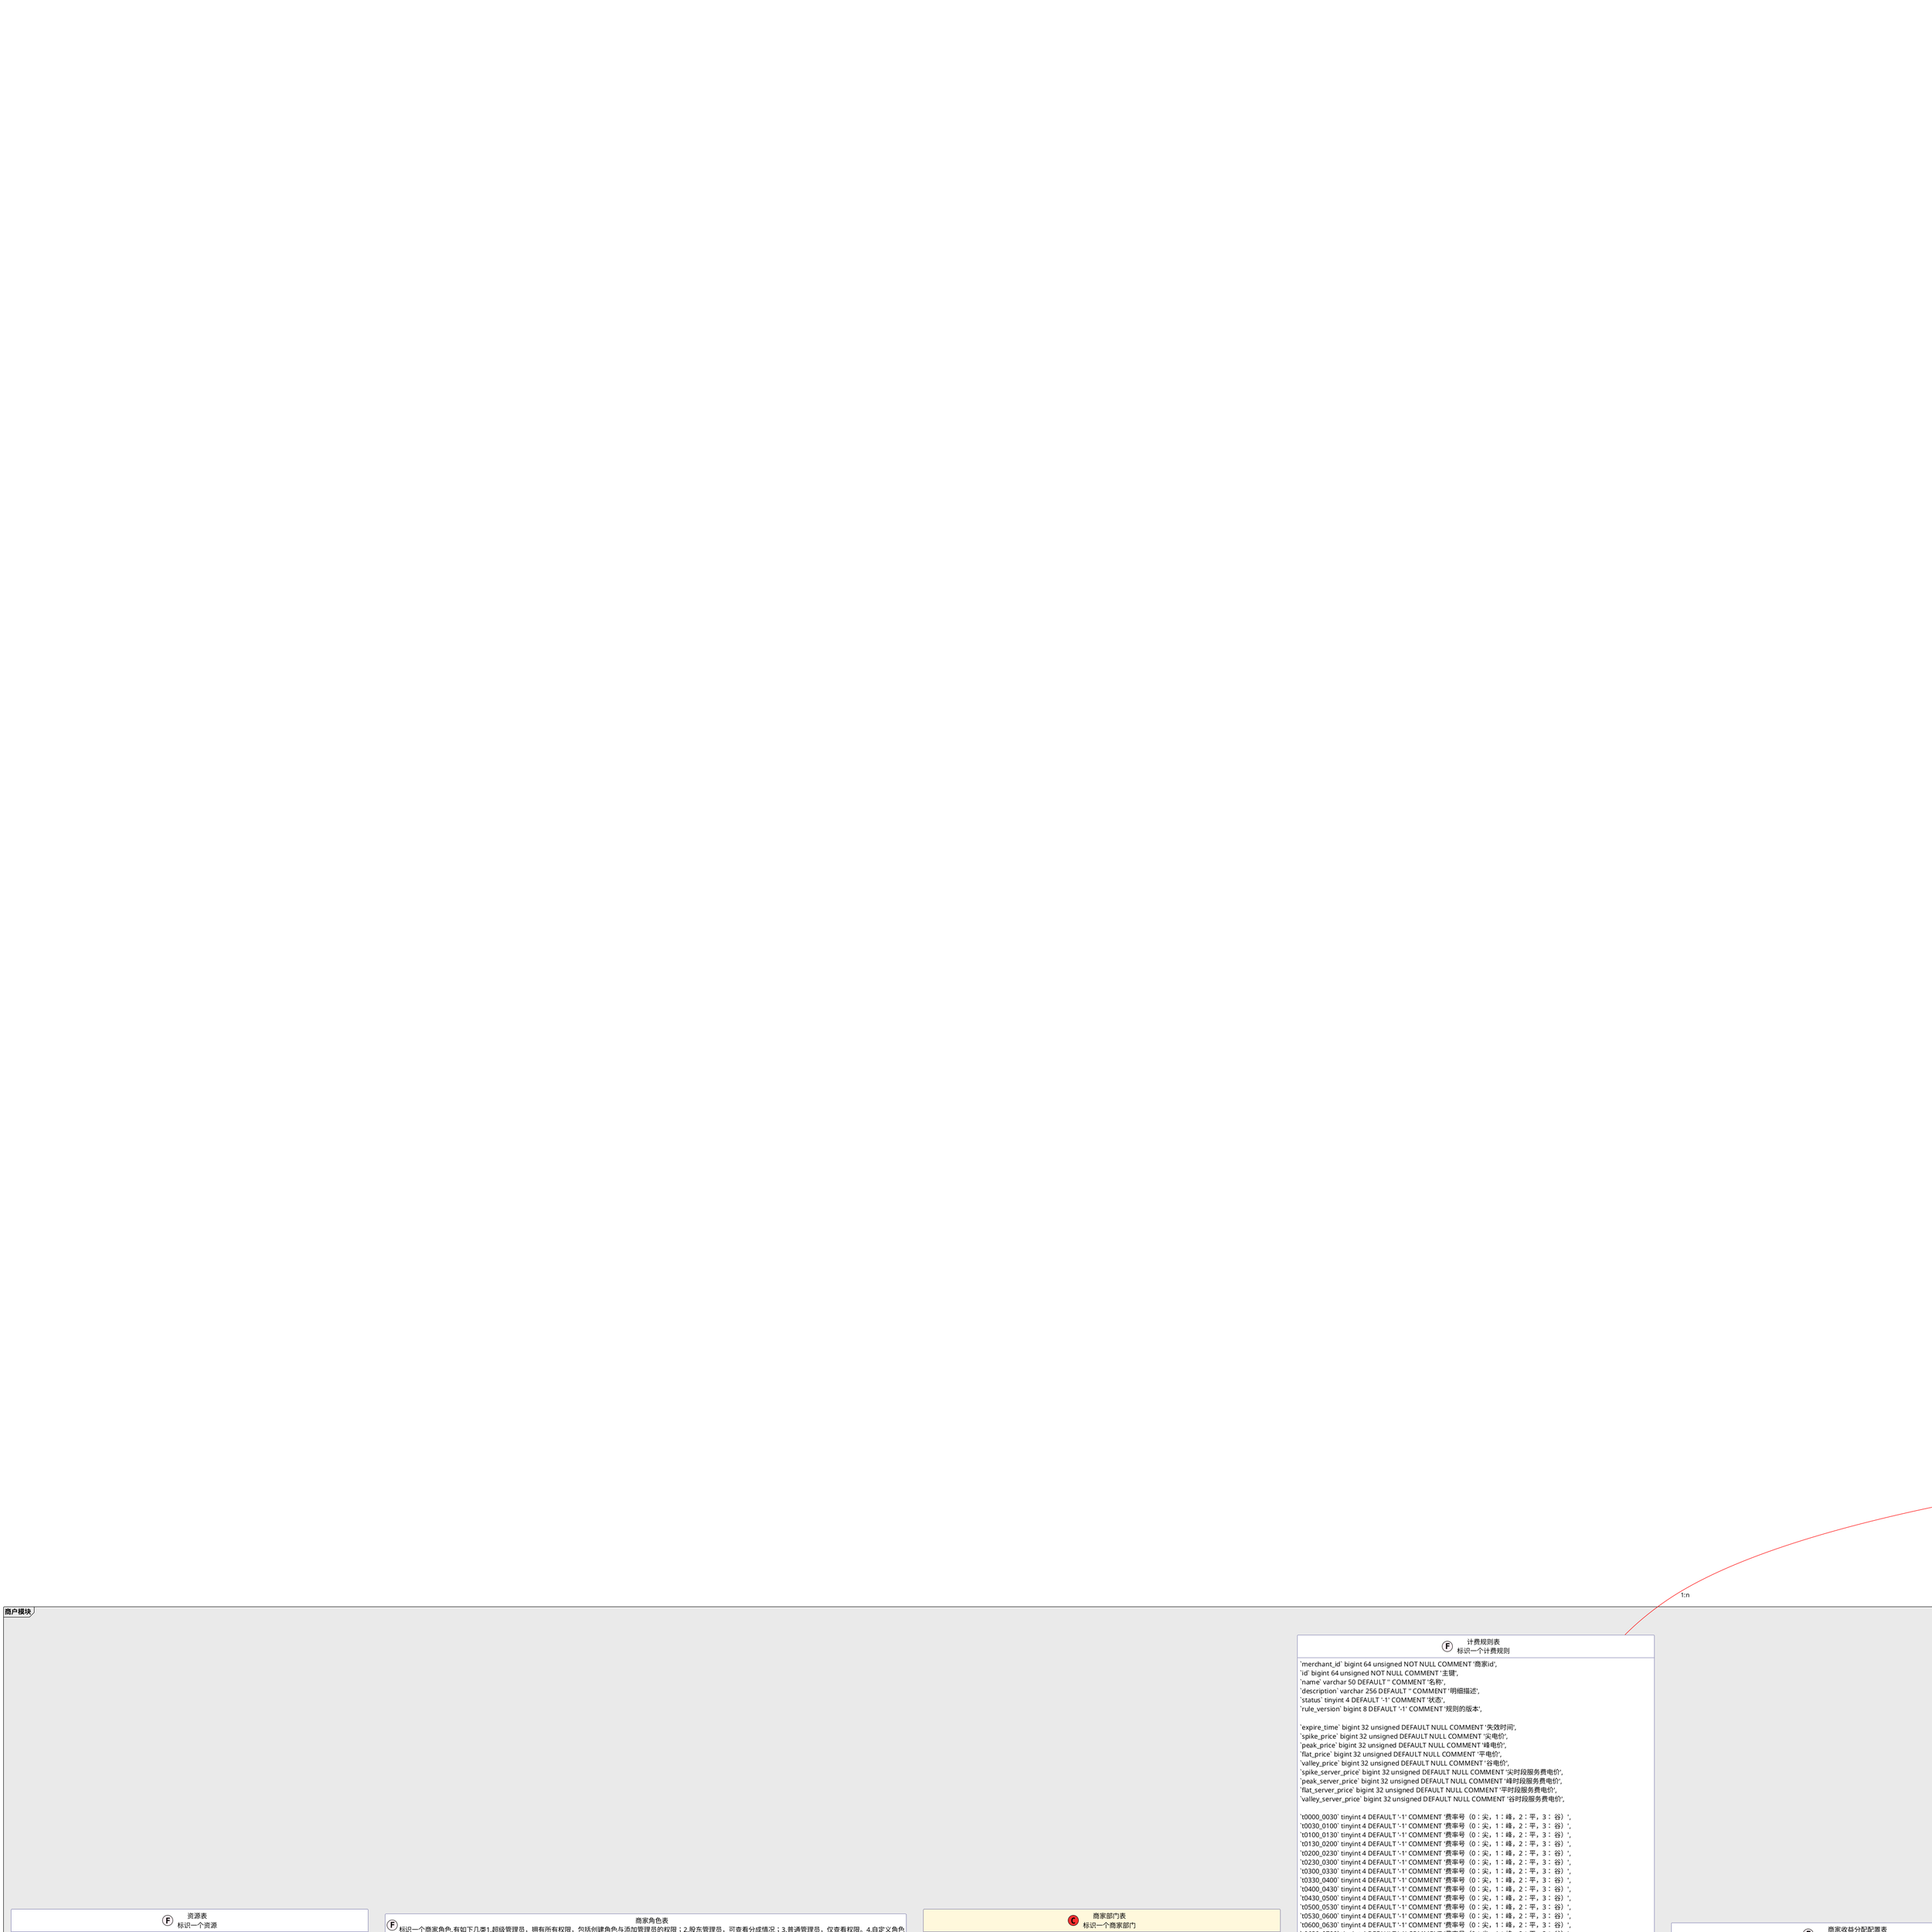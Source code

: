 @startuml

/'中心表'/
!define CenterTable(name,desc) class name as "desc" << (C,#FF3030) >>  #CORNSILK
/'子集表'/
!define SubsetTable(name,desc) class name as "desc" << (S,#FFDEAD) >>
/'子集-中心表'/
!define SubsetCenterTable(name,desc) class name as "desc" << (S,#FF3030) >>  #CORNSILK
/'功能表'/
!define FunctionTable(name,desc) class name as "desc" << (F,#FFF0F5) >>
/'关系表'/
!define RelationTable(name,desc) class name as "desc" << (R,#D9F4EF) >>  #D9F4EF

/'业务流程-中心表'/
!define BusinessCenterTable(name,desc) class name as "desc" << (B,#FF3030) >> #CORNSILK
/'业务流程表'/
!define BusinessTable(name,desc) class name as "desc" << (B,#AB82FF) >>
/'行为表'/
!define BehaviourRecordTable(name,desc) class name as "desc" << (H,#8DB6CD) >>
/'验证表'/
!define VerificationTable(name,desc) class name as "desc" << (V,#B5B5B5) >>



!define varchar(x) varchar x
!define tinyint(x) tinyint x
!define smallint(x) smallint x
!define mediumint(x) mediumint x
!define int(x) bigint x
!define bigint(x) bigint x
!define decimal(x,y) decimal x,y

hide methods
hide stereotypes

skinparam class {
    BackgroundColor white
    ArrowColor red
    BorderColor MidnightBlue
}



package 充电桩模块 <<Frame>> #EAEAEA{

    CenterTable(charge_station, "充电站表\n标识一个充电站"){
        `id` bigint(64) unsigned NOT NULL COMMENT '主键',
        `merchant_id` bigint(64) unsigned DEFAULT NULL COMMENT '商家id',
        `name` varchar(50) DEFAULT '' COMMENT '名称',
        `address` varchar(256) DEFAULT '' COMMENT '地址',
        `latitude` decimal(10,7) DEFAULT NULL COMMENT '纬度',
        `longitude` decimal(10,7) DEFAULT NULL COMMENT '经度',
        `service_type` tinyint(4) DEFAULT NULL COMMENT '运营类型',
        `service_status` tinyint(4) DEFAULT NULL COMMENT '运营状态',
        `station_type` tinyint(4) DEFAULT NULL COMMENT '站点类型',
        `register_time` int(32) unsigned DEFAULT NULL COMMENT '投运时间',

        `version` int(8) DEFAULT '0' COMMENT '版本',
        `creator` bigint(64) unsigned DEFAULT NULL COMMENT '创建者',
        `updator` bigint(64) unsigned DEFAULT NULL COMMENT '更新者',
        `create_time` datetime DEFAULT CURRENT_TIMESTAMP COMMENT '创建时间',
        `update_time` datetime DEFAULT CURRENT_TIMESTAMP ON UPDATE CURRENT_TIMESTAMP COMMENT '更新时间',
        PRIMARY KEY (`id`)
    }

    CenterTable(charge_pile, "充电桩表\n标识一个充电桩"){
        `id` bigint(64) unsigned NOT NULL COMMENT '主键',
        `cs_id` bigint(64) unsigned DEFAULT NULL COMMENT '充电站id',
        `merchant_id` bigint(64) unsigned DEFAULT NULL COMMENT '商家id，冗余字段',
        `fee_rule_id` bigint(64) unsigned DEFAULT NULL COMMENT '计费规则id',
        `fee_rule_sn` int(32) unsigned NOT NULL COMMENT '下发到充电桩的计费规则id，冗余字段',
        `cp_no` varchar(16) DEFAULT NULL COMMENT '充电桩编号',
        `cp_name` varchar(50) DEFAULT '' COMMENT '充电桩名称',
        `contract_no` varchar(50) DEFAULT NULL COMMENT '合同编号',
        `assets_no` varchar(50) DEFAULT NULL COMMENT '资产编号',
        `install_addr` varchar(256) DEFAULT NULL COMMENT '安装地址',
        `latitude` decimal(10,7) DEFAULT NULL COMMENT '纬度',
        `longitude` decimal(10,7) DEFAULT NULL COMMENT '经度',
        `gun_num` tinyint(4) DEFAULT NULL COMMENT '充电枪数量',
        `cp_inf` tinyint(4) DEFAULT NULL COMMENT '充电接口(1为国标，2为比亚迪，3为特斯拉，4为其它)',
        `spe_cp` tinyint(4) DEFAULT NULL COMMENT '快慢充（1为快充，2为慢充）',
        `cp_net` tinyint(4) DEFAULT NULL COMMENT '是否联网（0为建设中，1为未联网，2为联网）',
        `cp_status` tinyint(4) DEFAULT NULL COMMENT '充电桩状态（1为充电中，2为空闲，3为故障，4为预约，5为离线',
        `fau_sta` tinyint(4) DEFAULT NULL COMMENT '故障状态(0为无故障，1为机器故障，2为网络故障，3为系统故障)',
        `cp_ip` varchar(20) DEFAULT NULL COMMENT '充电桩的IP',
        `cp_port` varchar(8) DEFAULT NULL COMMENT '充电桩的IP',
        `cp_sort` tinyint(4) DEFAULT NULL COMMENT '排序号',
        `pur_ele_sch_id` bigint(64) DEFAULT NULL COMMENT '购电方案ID',
        `service_status` tinyint(4) DEFAULT NULL COMMENT '运营状态（0为非运营，1为运营）',
        `product_time` datetime DEFAULT NULL COMMENT '出厂日期',
        `register_time` datetime DEFAULT NULL COMMENT '投运日期',
        `per_res` tinyint(4) DEFAULT NULL COMMENT '允许预约（0为不允许，1为允许）',
        `v_hw` varchar(20) DEFAULT NULL COMMENT '硬件版本号',
        `v_sw` varchar(20) DEFAULT NULL COMMENT '软件版本号',
        `v_prot` varchar(20) DEFAULT NULL COMMENT '协议版本号',
        `remark` varchar(512) DEFAULT NULL COMMENT '备注',
        `version` int(8) DEFAULT '0' COMMENT '版本',
        `creator` bigint(64) unsigned DEFAULT NULL COMMENT '创建者',
        `updator` bigint(64) unsigned DEFAULT NULL COMMENT '更新者',
        `create_time` datetime DEFAULT CURRENT_TIMESTAMP COMMENT '创建时间',
        `update_time` datetime DEFAULT CURRENT_TIMESTAMP ON UPDATE CURRENT_TIMESTAMP COMMENT '更新时间',
        PRIMARY KEY (`id`)
    }

    BehaviourRecordTable(biz_cp_no, "充电桩设备id表\n标识充电桩设备id"){
        `cp_no` varchar(16) NOT NULL COMMENT '充电桩编号',
        `merchant_id` bigint(64) unsigned DEFAULT NULL COMMENT '商家id',
        `status` tinyint(4) DEFAULT NULL COMMENT '1已用；0 未使用',

        `version` int(8) DEFAULT '0' COMMENT '版本',
        `creator` bigint(64) unsigned DEFAULT NULL COMMENT '创建者',
        `updator` bigint(64) unsigned DEFAULT NULL COMMENT '更新者',
        `create_time` datetime DEFAULT CURRENT_TIMESTAMP COMMENT '创建时间',
        `update_time` datetime DEFAULT CURRENT_TIMESTAMP ON UPDATE CURRENT_TIMESTAMP COMMENT '更新时间',
        PRIMARY KEY (`cp_no`)
    }

    BehaviourRecordTable(cp_register_record, "充电桩注册记录表\n标识一次充电桩上报注册签到信息事件"){
        `id` bigint(64) unsigned NOT NULL COMMENT '主键',
        `cp_id` bigint(128) unsigned DEFAULT NULL COMMENT '充电桩id，等同设备编码',
        `software_version` varchar(15) DEFAULT '' COMMENT '软件版本',
        `protocol_version` varchar(15) DEFAULT '' COMMENT '通信协议版本',
        `status` tinyint(4) DEFAULT NULL COMMENT '1表示在线允许充电；0 离线禁止充电',
        `cp_time` int(32) unsigned DEFAULT NULL COMMENT '充电桩当前时间',
        `id_number` varchar(32) DEFAULT '' COMMENT '营业执照',
        `imei` varchar(32) DEFAULT '' COMMENT 'imei或mac',


        `version` int(8) DEFAULT '0' COMMENT '版本',
        `creator` bigint(64) unsigned DEFAULT NULL COMMENT '创建者',
        `updator` bigint(64) unsigned DEFAULT NULL COMMENT '更新者',
        `create_time` datetime DEFAULT CURRENT_TIMESTAMP COMMENT '创建时间',
        `update_time` datetime DEFAULT CURRENT_TIMESTAMP ON UPDATE CURRENT_TIMESTAMP COMMENT '更新时间',
        PRIMARY KEY (`id`)
    }

    CenterTable(charge_gun, "充电枪表\n标识一个充电枪"){
        `id` bigint(64) unsigned NOT NULL COMMENT '主键',
        `cp_id` bigint(128) unsigned DEFAULT NULL COMMENT '充电桩id',
        `sn` tinyint(4) unsigned DEFAULT NULL COMMENT '枪口编号 1-255',

        `version` int(8) DEFAULT '0' COMMENT '版本',
        `creator` bigint(64) unsigned DEFAULT NULL COMMENT '创建者',
        `updator` bigint(64) unsigned DEFAULT NULL COMMENT '更新者',
        `create_time` datetime DEFAULT CURRENT_TIMESTAMP COMMENT '创建时间',
        `update_time` datetime DEFAULT CURRENT_TIMESTAMP ON UPDATE CURRENT_TIMESTAMP COMMENT '更新时间',
        PRIMARY KEY (`id`)
    }

    BehaviourRecordTable(cg_quantity_record, "电表，充电桩发送表底检测数据记录表\n标识一次数据检测事件"){
        `id` bigint(64) unsigned NOT NULL COMMENT '主键',
        `cg_id` bigint(64) unsigned DEFAULT NULL COMMENT '充电枪id',
        `cp_id` bigint(128) unsigned DEFAULT NULL COMMENT '充电桩id，冗余字段',
        `sn` tinyint(4) unsigned DEFAULT NULL COMMENT '枪口编号 1-255',
        `quantity` smallint(6) unsigned DEFAULT NULL COMMENT '电表底值/电量-总，比例 0.01',

        `version` int(8) DEFAULT '0' COMMENT '版本',
        `creator` bigint(64) unsigned DEFAULT NULL COMMENT '创建者',
        `updator` bigint(64) unsigned DEFAULT NULL COMMENT '更新者',
        `create_time` datetime DEFAULT CURRENT_TIMESTAMP COMMENT '创建时间',
        `update_time` datetime DEFAULT CURRENT_TIMESTAMP ON UPDATE CURRENT_TIMESTAMP COMMENT '更新时间',
        PRIMARY KEY (`id`)
    }

    BehaviourRecordTable(cg_event_record, "充电桩事件发送记录表\n标识一次事件"){
        `id` bigint(64) unsigned NOT NULL COMMENT '主键',
        `cg_id` bigint(64) unsigned DEFAULT NULL COMMENT '充电枪id',
        `cp_id` bigint(128) unsigned DEFAULT NULL COMMENT '充电桩id，冗余字段',
        `event_type` tinyint(4) DEFAULT '-1' COMMENT '事件类型',
        `event_id` bigint(64) unsigned DEFAULT NULL COMMENT '事件序列id',

        `version` int(8) DEFAULT '0' COMMENT '版本',
        `creator` bigint(64) unsigned DEFAULT NULL COMMENT '创建者',
        `updator` bigint(64) unsigned DEFAULT NULL COMMENT '更新者',
        `create_time` datetime DEFAULT CURRENT_TIMESTAMP COMMENT '创建时间',
        `update_time` datetime DEFAULT CURRENT_TIMESTAMP ON UPDATE CURRENT_TIMESTAMP COMMENT '更新时间',
        PRIMARY KEY (`id`)
    }

    BehaviourRecordTable(cg_server_event_record, "平台回复事件记录表\n标识一次平台指令事件"){
        `id` bigint(64) unsigned NOT NULL COMMENT '主键',
        `cg_id` bigint(64) unsigned DEFAULT NULL COMMENT '充电枪id',
        `cp_id` bigint(128) unsigned DEFAULT NULL COMMENT '充电桩id，冗余字段',
        `event_type` tinyint(4) DEFAULT '-1' COMMENT '事件类型',
        `event_id` bigint(64) unsigned DEFAULT NULL COMMENT '事件序列id',

        `version` int(8) DEFAULT '0' COMMENT '版本',
        `creator` bigint(64) unsigned DEFAULT NULL COMMENT '创建者',
        `updator` bigint(64) unsigned DEFAULT NULL COMMENT '更新者',
        `create_time` datetime DEFAULT CURRENT_TIMESTAMP COMMENT '创建时间',
        `update_time` datetime DEFAULT CURRENT_TIMESTAMP ON UPDATE CURRENT_TIMESTAMP COMMENT '更新时间',
        PRIMARY KEY (`id`)
    }

    BehaviourRecordTable(cg_status, "充电枪状态记录表\n标识一次充电枪状态上报行为"){
        `id` bigint(64) unsigned NOT NULL COMMENT '主键',
        `cg_id` bigint(64) unsigned DEFAULT NULL COMMENT '充电枪id',
        `cp_id` bigint(128) unsigned DEFAULT NULL COMMENT '充电桩id，冗余字段',
        `sn` bigint(32) unsigned DEFAULT NULL COMMENT '订单编号',
        `work_status` tinyint(4) DEFAULT NULL COMMENT '工作状态',
        `connect_status` tinyint(4) DEFAULT NULL COMMENT '连接状态',
        `output_contactor_status` tinyint(4) DEFAULT NULL COMMENT '输出接触器状态',
        `electronic_lock_status` tinyint(4) DEFAULT NULL COMMENT '电子锁状态',
        `fault_number` tinyint(4) DEFAULT NULL COMMENT '故障码',
        `voltage` smallint(6) unsigned DEFAULT NULL COMMENT '充电电压',
        `current` smallint(6) unsigned DEFAULT NULL COMMENT '充电电流',
        `bms_voltage` smallint(6) unsigned DEFAULT NULL COMMENT 'bms需求电压',
        `bms_current` smallint(6) unsigned DEFAULT NULL COMMENT 'bms需求电流',
        `bms_model` tinyint(4) DEFAULT NULL COMMENT 'bms充电模式',
        `input_quantity` smallint(6) unsigned DEFAULT NULL COMMENT '已充电量',
        `power` smallint(6) unsigned DEFAULT NULL COMMENT '充电功率',
        `a_voltage` smallint(6) unsigned DEFAULT NULL COMMENT '交流输出A相电压',
        `a_current` smallint(6) unsigned DEFAULT NULL COMMENT '交流输出A相电流',
        `b_voltage` smallint(6) unsigned DEFAULT NULL COMMENT '交流输出B相电压',
        `b_current` smallint(6) unsigned DEFAULT NULL COMMENT '交流输出B相电流',
        `c_voltage` smallint(6) unsigned DEFAULT NULL COMMENT '交流输出C相电压',
        `c_current` smallint(6) unsigned DEFAULT NULL COMMENT '交流输出C相电流',
        `input_duration` int(8) DEFAULT NULL COMMENT '已充时长，分钟',
        `left_duration` int(8) DEFAULT NULL COMMENT '剩余充电时间预估，分钟',
        `cp_temperature` tinyint(4) DEFAULT NULL COMMENT '充电桩内部温度',
        `cg_temperature` tinyint(4) DEFAULT NULL COMMENT '枪头温度',
        `input_start_quantity` smallint(6) unsigned DEFAULT NULL COMMENT '充电开始时电表读数',
        `input_now_quantity` smallint(6) unsigned DEFAULT NULL COMMENT '当前电表读数',
        `now_soc` tinyint(4) DEFAULT NULL COMMENT '当前 SOC',
        `cell_highest_temperature` tinyint(4) DEFAULT NULL COMMENT '单体电池最高温度',
        `cell_highest_voltage` smallint(6) unsigned DEFAULT NULL COMMENT '单体电池最高电压',
        `fee_id` bigint(64) unsigned DEFAULT NULL COMMENT '计费模型 id',
        `spike_quantity` smallint(6) unsigned DEFAULT NULL COMMENT '尖电量',
        `spike_quantity_fee` smallint(6) unsigned DEFAULT NULL COMMENT '尖电费',
        `spike_server_fee` smallint(6) unsigned DEFAULT NULL COMMENT '尖服务费',
        `peak_quantity` smallint(6) unsigned DEFAULT NULL COMMENT '峰电量',
        `peak_quantity_fee` smallint(6) unsigned DEFAULT NULL COMMENT '峰电费',
        `peak_server_fee` smallint(6) unsigned DEFAULT NULL COMMENT '峰服务费',
        `flat_quantity` smallint(6) unsigned DEFAULT NULL COMMENT '平电量',
        `flat_quantity_fee` smallint(6) unsigned DEFAULT NULL COMMENT '平电费',
        `flat_server_fee` smallint(6) unsigned DEFAULT NULL COMMENT '平服务费',
        `valley_quantity` smallint(6) unsigned DEFAULT NULL COMMENT '谷电量',
        `valley_quantity_fee` smallint(6) unsigned DEFAULT NULL COMMENT '谷电费',
        `valley_server_fee` smallint(6) unsigned DEFAULT NULL COMMENT '谷服务费',
        `now_quantity_fee` smallint(6) unsigned DEFAULT NULL COMMENT '当前充电电费',
        `now_total_fee` smallint(6) unsigned DEFAULT NULL COMMENT '当前充电总费用',

        `version` int(8) DEFAULT '0' COMMENT '版本',
        `creator` bigint(64) unsigned DEFAULT NULL COMMENT '创建者',
        `updator` bigint(64) unsigned DEFAULT NULL COMMENT '更新者',
        `create_time` datetime DEFAULT CURRENT_TIMESTAMP COMMENT '创建时间',
        `update_time` datetime DEFAULT CURRENT_TIMESTAMP ON UPDATE CURRENT_TIMESTAMP COMMENT '更新时间',
        PRIMARY KEY (`id`)
    }


    BehaviourRecordTable(biz_cg_order_record, "充电桩发送账单信息表\n标识一次充电桩发送账单信息上报行为"){
        `id` bigint(20) unsigned NOT NULL COMMENT '主键',
        `merchant_id` bigint(64) unsigned DEFAULT '0' COMMENT '商家id，哪个商家创建的；默认为0，即系统创建',

        `cgNo` varchar(20) NOT NULL COMMENT '枪口编号',
        `orderNo` varchar(32) DEFAULT NULL COMMENT '订单号',
        `start_soc` tinyint(4) DEFAULT '0' COMMENT '启动时SOC',
        `end_soc` tinyint(4) DEFAULT NULL COMMENT '结束时SOC',
        `start_time` int(11) unsigned DEFAULT NULL COMMENT '充电开始时间',
        `end_time` int(11) unsigned DEFAULT NULL COMMENT '充电结束时间',
        `start_quantity` int(11) unsigned DEFAULT NULL COMMENT '充电前电表读数',
        `end_quantity` int(11) unsigned DEFAULT NULL COMMENT '充电结束电表读数',
        `fee_rule` int(11) unsigned DEFAULT NULL COMMENT '计费模型 id',
        `spike_quantity` int(11) unsigned DEFAULT NULL COMMENT '尖电量',
        `spike_price` int(11) unsigned DEFAULT NULL COMMENT '尖单价',
        `spike_fee` int(11) unsigned DEFAULT NULL COMMENT '尖金额',
        `spike_server_price` int(11) unsigned DEFAULT NULL COMMENT '尖服务费单价',
        `spike_server_fee` int(11) unsigned DEFAULT NULL COMMENT '尖服务费',
        `peak_quantity` int(11) unsigned DEFAULT NULL COMMENT '峰电量',
        `peak_price` int(11) unsigned DEFAULT NULL COMMENT '峰单价',
        `peak_fee` int(11) unsigned DEFAULT NULL COMMENT '峰金额',
        `peak_server_price` int(11) unsigned DEFAULT NULL COMMENT '峰服务费单价',
        `peak_server_fee` int(11) unsigned DEFAULT NULL COMMENT '峰服务费',
        `flat_quantity` int(11) unsigned DEFAULT NULL COMMENT '平电量',
        `flat_price` int(11) unsigned DEFAULT NULL COMMENT '平单价',
        `flat_fee` int(11) unsigned DEFAULT NULL COMMENT '平金额',
        `flat_server_price` int(11) unsigned DEFAULT NULL COMMENT '平服务费单价',
        `flat_server_fee` int(11) unsigned DEFAULT NULL COMMENT '平服务费',
        `valley_quantity` int(11) DEFAULT NULL COMMENT '谷电量',
        `valley_price` int(11) DEFAULT NULL COMMENT '谷单价',
        `valley_fee` int(11) DEFAULT NULL COMMENT '谷金额',
        `valley_server_price` int(11) DEFAULT NULL COMMENT '谷服务费单价',
        `valley_server_fee` int(11) DEFAULT NULL COMMENT '谷服务费',
        `total_quantity` int(11) unsigned DEFAULT NULL COMMENT '本次充电总电量',
        `total_fee` int(11) unsigned DEFAULT NULL COMMENT '本次充电总电费',
        `total_server_fee` int(11) unsigned DEFAULT NULL COMMENT '本次充电总服务费',
        `total_amount` int(11) unsigned DEFAULT NULL COMMENT '充电总金额',
        `reason` int(11) DEFAULT NULL COMMENT '停止充电原因',
        `car_vin` varchar(17) DEFAULT NULL COMMENT '车辆VIN码',

        `version` int(11) DEFAULT '0' COMMENT '版本',
        `creator` bigint(64) unsigned DEFAULT NULL COMMENT '创建者',
        `updator` bigint(64) unsigned DEFAULT NULL COMMENT '更新者',
        `create_time` datetime DEFAULT CURRENT_TIMESTAMP COMMENT '创建时间',
        `update_time` datetime DEFAULT CURRENT_TIMESTAMP ON UPDATE CURRENT_TIMESTAMP COMMENT '更新时间',
        PRIMARY KEY (`id`)
    }
}



package 商户模块 <<Frame>> #EAEAEA{
    CenterTable(merchant, "商家表\n标识一个商家"){
        `id` bigint(64) unsigned NOT NULL COMMENT '主键',
        `id_number` varchar(32) DEFAULT '' COMMENT '营业执照',
        `name` varchar(50) DEFAULT '' COMMENT '名称',
        `address` varchar(256) DEFAULT '' COMMENT '地址',
        `status` tinyint(4) DEFAULT NULL COMMENT '状态',
        `phone` varchar(50) DEFAULT NULL,

        `version` int(8) DEFAULT '0' COMMENT '版本',
        `creator` bigint(64) unsigned DEFAULT NULL COMMENT '创建者',
        `updator` bigint(64) unsigned DEFAULT NULL COMMENT '更新者',
        `create_time` datetime DEFAULT CURRENT_TIMESTAMP COMMENT '创建时间',
        `update_time` datetime DEFAULT CURRENT_TIMESTAMP ON UPDATE CURRENT_TIMESTAMP COMMENT '更新时间',
        PRIMARY KEY (`id`)
    }

    FunctionTable(merchant_profit_shard, "商家收益分配配置表\n标识商家股东及其分成比例"){
        `merchant_id` bigint(64) unsigned DEFAULT '0' COMMENT '商家id，哪个商家创建的；默认为0，即系统创建',
        `user_id` bigint(64) unsigned NOT NULL COMMENT '管理员id,主键',
        `rate` decimal(10,2) DEFAULT NULL COMMENT '分成比例',

        `version` int(8) DEFAULT '0' COMMENT '版本',
        `creator` bigint(64) unsigned DEFAULT NULL COMMENT '创建者',
        `updator` bigint(64) unsigned DEFAULT NULL COMMENT '更新者',
        `create_time` datetime DEFAULT CURRENT_TIMESTAMP COMMENT '创建时间',
        `update_time` datetime DEFAULT CURRENT_TIMESTAMP ON UPDATE CURRENT_TIMESTAMP COMMENT '更新时间',
        PRIMARY KEY (`merchant_id`,`user_id`)
    }

    CenterTable(merchant_dept, "商家部门表\n标识一个商家部门"){
        `merchant_id` bigint(64) unsigned DEFAULT '0' COMMENT '商家id，哪个商家创建的；默认为0，即系统创建',
        `id` bigint(64) unsigned NOT NULL COMMENT '部门id，第二主键',
        `parent_id` int(11) DEFAULT NULL COMMENT '上级部门ID，一级部门为0。查询时需要加上商户id',
        `name` varchar(50) DEFAULT '' COMMENT '角色名称；',
        `description` varchar(256) DEFAULT '' COMMENT '描述',
        `order_num` int(11) DEFAULT NULL COMMENT '排序',

        `version` int(8) DEFAULT '0' COMMENT '版本',
        `creator` bigint(64) unsigned DEFAULT NULL COMMENT '创建者',
        `updator` bigint(64) unsigned DEFAULT NULL COMMENT '更新者',
        `create_time` datetime DEFAULT CURRENT_TIMESTAMP COMMENT '创建时间',
        `update_time` datetime DEFAULT CURRENT_TIMESTAMP ON UPDATE CURRENT_TIMESTAMP COMMENT '更新时间',
        PRIMARY KEY (`merchant_id`, `id`)
    }

    RelationTable(merchant_dept_user, "商家部门-成员关系表\n标识一个商家部门-成员关系"){
        `merchant_id` bigint(64) unsigned DEFAULT '0' COMMENT '商家id，哪个商家创建的；默认为0，即系统创建',
        `merchant_dept_id` bigint(64) unsigned NOT NULL COMMENT '第二主键',
        `user_id` bigint(64) unsigned NOT NULL COMMENT '用户id',
        `role` tinyint(4) DEFAULT '0' COMMENT '0:员工；1：经理',

        `version` int(8) DEFAULT '0' COMMENT '版本',
        `creator` bigint(64) unsigned DEFAULT NULL COMMENT '创建者',
        `updator` bigint(64) unsigned DEFAULT NULL COMMENT '更新者',
        `create_time` datetime DEFAULT CURRENT_TIMESTAMP COMMENT '创建时间',
        `update_time` datetime DEFAULT CURRENT_TIMESTAMP ON UPDATE CURRENT_TIMESTAMP COMMENT '更新时间',
        PRIMARY KEY (`merchant_id`,`merchant_dept_id`,`user_id`)
    }


    FunctionTable(merchant_role, "商家角色表\n标识一个商家角色,有如下几类1.超级管理员，拥有所有权限，包括创建角色与添加管理员的权限；2.股东管理员，可查看分成情况；3.普通管理员，仅查看权限。4.自定义角色"){
        `merchant_id` bigint(64) unsigned DEFAULT '0' COMMENT '商家id，哪个商家创建的；默认为0，即系统创建',
        `id` bigint(64) unsigned NOT NULL COMMENT '第二主键',
        `name` varchar(50) DEFAULT '' COMMENT '角色名称；',
        `description` varchar(256) DEFAULT '' COMMENT '描述',
        `type` tinyint(4) DEFAULT '1' COMMENT '类型，0为超级管理员；1为其他',

        `version` int(8) DEFAULT '0' COMMENT '版本',
        `creator` bigint(64) unsigned DEFAULT NULL COMMENT '创建者',
        `updator` bigint(64) unsigned DEFAULT NULL COMMENT '更新者',
        `create_time` datetime DEFAULT CURRENT_TIMESTAMP COMMENT '创建时间',
        `update_time` datetime DEFAULT CURRENT_TIMESTAMP ON UPDATE CURRENT_TIMESTAMP COMMENT '更新时间',
        PRIMARY KEY (`merchant_id`, `id`)
    }

    FunctionTable(merchant_resource, "资源表\n标识一个资源"){
        `id` bigint(64) unsigned NOT NULL COMMENT '主键',
        `parent_id` bigint(64) unsigned DEFAULT NULL COMMENT '上级id (顶级为0)',
        `uri` varchar(256) DEFAULT NULL COMMENT '资源uri',
        `code` varchar(128) DEFAULT '' COMMENT '资源编码',
        `name` varchar(50) DEFAULT '' COMMENT '资源名称；',
        `description` varchar(256) DEFAULT '' COMMENT '描述',
        `is_menu` bit(1) DEFAULT b'0' COMMENT '是否是菜单, 0：否；1：是',
        `is_leaf` bit(1) DEFAULT b'0' COMMENT '是否叶子 0：否，1：是',
        `type` tinyint(4) DEFAULT '0' COMMENT '0:平台；1，商家；',

        `version` int(8) DEFAULT '0' COMMENT '版本',
        `creator` bigint(64) unsigned DEFAULT NULL COMMENT '创建者',
        `updator` bigint(64) unsigned DEFAULT NULL COMMENT '更新者',
        `create_time` datetime DEFAULT CURRENT_TIMESTAMP COMMENT '创建时间',
        `update_time` datetime DEFAULT CURRENT_TIMESTAMP ON UPDATE CURRENT_TIMESTAMP COMMENT '更新时间',
        PRIMARY KEY (`id`) USING BTREE,
        UNIQUE KEY `merchant_resource_code_IDX` (`code`) USING BTREE
    }

    RelationTable(merchant_role_user, "商家管理员（含客户分群）-角色关系表\n标识一个商家管理员-角色"){
        `merchant_id` bigint(64) unsigned DEFAULT '0' COMMENT '商家id，哪个商家创建的；默认为0，即系统创建',
        `merchant_role_id` bigint(64) unsigned NOT NULL COMMENT '第二主键',
        `user_id` bigint(64) unsigned NOT NULL COMMENT '管理员id,用户模块中的用户id，第三主键。加索引',

        `version` int(8) DEFAULT '0' COMMENT '版本',
        `creator` bigint(64) unsigned DEFAULT NULL COMMENT '创建者',
        `updator` bigint(64) unsigned DEFAULT NULL COMMENT '更新者',
        `create_time` datetime DEFAULT CURRENT_TIMESTAMP COMMENT '创建时间',
        `update_time` datetime DEFAULT CURRENT_TIMESTAMP ON UPDATE CURRENT_TIMESTAMP COMMENT '更新时间',
        PRIMARY KEY (`merchant_id`,`merchant_role_id`,`user_id`)
    }

    RelationTable(merchant_role_resource, "商家角色资源权限关系表\n标识一个商家角色资源权限"){
        `merchant_id` bigint(64) unsigned DEFAULT '0' COMMENT '商家id，哪个商家创建的；默认为0，即系统创建',
        `merchant_role_id` bigint(64) unsigned NOT NULL COMMENT '角色id。第2主键',
        `merchant_resource_id` bigint(64) unsigned NOT NULL COMMENT '角色id。第3主键',

        `version` int(8) DEFAULT '0' COMMENT '版本',
        `creator` bigint(64) unsigned DEFAULT NULL COMMENT '创建者',
        `updator` bigint(64) unsigned DEFAULT NULL COMMENT '更新者',
        `create_time` datetime DEFAULT CURRENT_TIMESTAMP COMMENT '创建时间',
        `update_time` datetime DEFAULT CURRENT_TIMESTAMP ON UPDATE CURRENT_TIMESTAMP COMMENT '更新时间',
        PRIMARY KEY (`merchant_id`,`merchant_role_id`,`merchant_resource_id`)
    }

    BehaviourRecordTable(merchant_operate_record, "商家管理员操作记录表\n标识一次商家管理员操作行为"){
        `merchant_id` bigint(64) unsigned DEFAULT '0' COMMENT '商家id，哪个商家创建的；默认为0，即系统创建',
        `user_id` bigint(64) unsigned NOT NULL COMMENT '商家管理员id',
        `id` bigint(64) unsigned NOT NULL COMMENT '第三主键',


        `uri` varchar(256) DEFAULT '' COMMENT '操作接口',
        `param` varchar(1024) DEFAULT '' COMMENT '接口参数',
        `result` varchar(256) DEFAULT '' COMMENT '结果',

        `version` int(8) DEFAULT '0' COMMENT '版本',
        `creator` bigint(64) unsigned DEFAULT NULL COMMENT '创建者',
        `updator` bigint(64) unsigned DEFAULT NULL COMMENT '更新者',
        `create_time` datetime DEFAULT CURRENT_TIMESTAMP COMMENT '创建时间',
        `update_time` datetime DEFAULT CURRENT_TIMESTAMP ON UPDATE CURRENT_TIMESTAMP COMMENT '更新时间',
        PRIMARY KEY (`merchant_id`,`user_id`, `id`)
    }

    RelationTable(merchant_user, "商家-用户表\n标识一个商家下面的用户"){
        `merchant_id` bigint(64) unsigned NOT NULL COMMENT '商家id，第一主键',
        `user_id` bigint(64) unsigned NOT NULL COMMENT '商家id，第二主键',

        `version` int(8) DEFAULT '0' COMMENT '版本',
        `creator` bigint(64) unsigned DEFAULT NULL COMMENT '创建者',
        `updator` bigint(64) unsigned DEFAULT NULL COMMENT '更新者',
        `create_time` datetime DEFAULT CURRENT_TIMESTAMP COMMENT '创建时间',
        `update_time` datetime DEFAULT CURRENT_TIMESTAMP ON UPDATE CURRENT_TIMESTAMP COMMENT '更新时间',
        PRIMARY KEY (`merchant_id`,`user_id`)
    }

    RelationTable(merchant_dict_type, "字典类型表\n标识一个字典类型"){
        `merchant_id` bigint(64) unsigned NOT NULL COMMENT '商家id，第一主键；如为0则为系统创建',
        `code` varchar(50) NOT NULL COMMENT '字典类型编码，第二主键',
        `name` varchar(200) DEFAULT NULL COMMENT '字典类型名称',
        `remark` varchar(500) DEFAULT NULL COMMENT '备注',

        `version` int(8) DEFAULT '0' COMMENT '版本',
        `creator` bigint(64) unsigned DEFAULT NULL COMMENT '创建者',
        `updator` bigint(64) unsigned DEFAULT NULL COMMENT '更新者',
        `create_time` datetime DEFAULT CURRENT_TIMESTAMP COMMENT '创建时间',
        `update_time` datetime DEFAULT CURRENT_TIMESTAMP ON UPDATE CURRENT_TIMESTAMP COMMENT '更新时间',
        PRIMARY KEY (`merchant_id`,`code`)
    }

    RelationTable(merchant_dict, "字典表\n标识一个字典"){
        `merchant_id` bigint(64) unsigned NOT NULL COMMENT '商家id，第一主键；如为0则为系统创建',
        `type_code` varchar(50) NOT NULL COMMENT '字典类型编码，第二主键',
        `code` varchar(50) NOT NULL COMMENT '字典编码，第3主键',
        `name` varchar(200) DEFAULT NULL COMMENT '字典类型名称',
        `value` varchar(500) DEFAULT NULL COMMENT '扩展值',
        `ext_value1` varchar(500) DEFAULT NULL COMMENT '扩展值1',
        `ext_value2` varchar(500) DEFAULT NULL COMMENT '扩展值2',
        `ext_value3` varchar(500) DEFAULT NULL COMMENT '扩展值3',
        `sort` int(11) DEFAULT NULL COMMENT '排序',
        `remark` varchar(500) DEFAULT NULL COMMENT '备注',

        `version` int(8) DEFAULT '0' COMMENT '版本',
        `creator` bigint(64) unsigned DEFAULT NULL COMMENT '创建者',
        `updator` bigint(64) unsigned DEFAULT NULL COMMENT '更新者',
        `create_time` datetime DEFAULT CURRENT_TIMESTAMP COMMENT '创建时间',
        `update_time` datetime DEFAULT CURRENT_TIMESTAMP ON UPDATE CURRENT_TIMESTAMP COMMENT '更新时间',
        PRIMARY KEY (`merchant_id`,`type_code`,`code`)
    }

    FunctionTable(fee_rule, "计费规则表\n标识一个计费规则"){
        `merchant_id` bigint(64) unsigned NOT NULL COMMENT '商家id',
        `id` bigint(64) unsigned NOT NULL COMMENT '主键',
        `name` varchar(50) DEFAULT '' COMMENT '名称',
        `description` varchar(256) DEFAULT '' COMMENT '明细描述',
        `status` tinyint(4) DEFAULT '-1' COMMENT '状态',
        `rule_version` int(8) DEFAULT '-1' COMMENT '规则的版本',

        `expire_time` int(32) unsigned DEFAULT NULL COMMENT '失效时间',
        `spike_price` int(32) unsigned DEFAULT NULL COMMENT '尖电价',
        `peak_price` int(32) unsigned DEFAULT NULL COMMENT '峰电价',
        `flat_price` int(32) unsigned DEFAULT NULL COMMENT '平电价',
        `valley_price` int(32) unsigned DEFAULT NULL COMMENT '谷电价',
        `spike_server_price` int(32) unsigned DEFAULT NULL COMMENT '尖时段服务费电价',
        `peak_server_price` int(32) unsigned DEFAULT NULL COMMENT '峰时段服务费电价',
        `flat_server_price` int(32) unsigned DEFAULT NULL COMMENT '平时段服务费电价',
        `valley_server_price` int(32) unsigned DEFAULT NULL COMMENT '谷时段服务费电价',

        `t0000_0030` tinyint(4) DEFAULT '-1' COMMENT '费率号（0：尖，1：峰，2：平，3： 谷）',
        `t0030_0100` tinyint(4) DEFAULT '-1' COMMENT '费率号（0：尖，1：峰，2：平，3： 谷）',
        `t0100_0130` tinyint(4) DEFAULT '-1' COMMENT '费率号（0：尖，1：峰，2：平，3： 谷）',
        `t0130_0200` tinyint(4) DEFAULT '-1' COMMENT '费率号（0：尖，1：峰，2：平，3： 谷）',
        `t0200_0230` tinyint(4) DEFAULT '-1' COMMENT '费率号（0：尖，1：峰，2：平，3： 谷）',
        `t0230_0300` tinyint(4) DEFAULT '-1' COMMENT '费率号（0：尖，1：峰，2：平，3： 谷）',
        `t0300_0330` tinyint(4) DEFAULT '-1' COMMENT '费率号（0：尖，1：峰，2：平，3： 谷）',
        `t0330_0400` tinyint(4) DEFAULT '-1' COMMENT '费率号（0：尖，1：峰，2：平，3： 谷）',
        `t0400_0430` tinyint(4) DEFAULT '-1' COMMENT '费率号（0：尖，1：峰，2：平，3： 谷）',
        `t0430_0500` tinyint(4) DEFAULT '-1' COMMENT '费率号（0：尖，1：峰，2：平，3： 谷）',
        `t0500_0530` tinyint(4) DEFAULT '-1' COMMENT '费率号（0：尖，1：峰，2：平，3： 谷）',
        `t0530_0600` tinyint(4) DEFAULT '-1' COMMENT '费率号（0：尖，1：峰，2：平，3： 谷）',
        `t0600_0630` tinyint(4) DEFAULT '-1' COMMENT '费率号（0：尖，1：峰，2：平，3： 谷）',
        `t0630_0700` tinyint(4) DEFAULT '-1' COMMENT '费率号（0：尖，1：峰，2：平，3： 谷）',
        `t0700_0730` tinyint(4) DEFAULT '-1' COMMENT '费率号（0：尖，1：峰，2：平，3： 谷）',
        `t0730_0800` tinyint(4) DEFAULT '-1' COMMENT '费率号（0：尖，1：峰，2：平，3： 谷）',
        `t0800_0830` tinyint(4) DEFAULT '-1' COMMENT '费率号（0：尖，1：峰，2：平，3： 谷）',
        `t0830_0900` tinyint(4) DEFAULT '-1' COMMENT '费率号（0：尖，1：峰，2：平，3： 谷）',
        `t0900_0930` tinyint(4) DEFAULT '-1' COMMENT '费率号（0：尖，1：峰，2：平，3： 谷）',
        `t0930_1000` tinyint(4) DEFAULT '-1' COMMENT '费率号（0：尖，1：峰，2：平，3： 谷）',

        `t1000_1030` tinyint(4) DEFAULT '-1' COMMENT '费率号（0：尖，1：峰，2：平，3： 谷）',
        `t1030_1100` tinyint(4) DEFAULT '-1' COMMENT '费率号（0：尖，1：峰，2：平，3： 谷）',
        `t1100_1130` tinyint(4) DEFAULT '-1' COMMENT '费率号（0：尖，1：峰，2：平，3： 谷）',
        `t1130_1200` tinyint(4) DEFAULT '-1' COMMENT '费率号（0：尖，1：峰，2：平，3： 谷）',
        `t1200_1230` tinyint(4) DEFAULT '-1' COMMENT '费率号（0：尖，1：峰，2：平，3： 谷）',
        `t1230_1300` tinyint(4) DEFAULT '-1' COMMENT '费率号（0：尖，1：峰，2：平，3： 谷）',
        `t1300_1330` tinyint(4) DEFAULT '-1' COMMENT '费率号（0：尖，1：峰，2：平，3： 谷）',
        `t1330_1400` tinyint(4) DEFAULT '-1' COMMENT '费率号（0：尖，1：峰，2：平，3： 谷）',
        `t1400_1430` tinyint(4) DEFAULT '-1' COMMENT '费率号（0：尖，1：峰，2：平，3： 谷）',
        `t1430_1500` tinyint(4) DEFAULT '-1' COMMENT '费率号（0：尖，1：峰，2：平，3： 谷）',
        `t1500_1530` tinyint(4) DEFAULT '-1' COMMENT '费率号（0：尖，1：峰，2：平，3： 谷）',
        `t1530_1600` tinyint(4) DEFAULT '-1' COMMENT '费率号（0：尖，1：峰，2：平，3： 谷）',
        `t1600_1630` tinyint(4) DEFAULT '-1' COMMENT '费率号（0：尖，1：峰，2：平，3： 谷）',
        `t1630_1700` tinyint(4) DEFAULT '-1' COMMENT '费率号（0：尖，1：峰，2：平，3： 谷）',
        `t1700_1730` tinyint(4) DEFAULT '-1' COMMENT '费率号（0：尖，1：峰，2：平，3： 谷）',
        `t1730_1800` tinyint(4) DEFAULT '-1' COMMENT '费率号（0：尖，1：峰，2：平，3： 谷）',
        `t1800_1830` tinyint(4) DEFAULT '-1' COMMENT '费率号（0：尖，1：峰，2：平，3： 谷）',
        `t1830_1900` tinyint(4) DEFAULT '-1' COMMENT '费率号（0：尖，1：峰，2：平，3： 谷）',
        `t1900_1930` tinyint(4) DEFAULT '-1' COMMENT '费率号（0：尖，1：峰，2：平，3： 谷）',
        `t1930_2000` tinyint(4) DEFAULT '-1' COMMENT '费率号（0：尖，1：峰，2：平，3： 谷）',

        `t2000_2030` tinyint(4) DEFAULT '-1' COMMENT '费率号（0：尖，1：峰，2：平，3： 谷）',
        `t2030_2100` tinyint(4) DEFAULT '-1' COMMENT '费率号（0：尖，1：峰，2：平，3： 谷）',
        `t2100_2130` tinyint(4) DEFAULT '-1' COMMENT '费率号（0：尖，1：峰，2：平，3： 谷）',
        `t2130_2200` tinyint(4) DEFAULT '-1' COMMENT '费率号（0：尖，1：峰，2：平，3： 谷）',
        `t2200_2230` tinyint(4) DEFAULT '-1' COMMENT '费率号（0：尖，1：峰，2：平，3： 谷）',
        `t2230_2300` tinyint(4) DEFAULT '-1' COMMENT '费率号（0：尖，1：峰，2：平，3： 谷）',
        `t2300_2330` tinyint(4) DEFAULT '-1' COMMENT '费率号（0：尖，1：峰，2：平，3： 谷）',
        `t2330_0000` tinyint(4) DEFAULT '-1' COMMENT '费率号（0：尖，1：峰，2：平，3： 谷）',

        `version` int(8) DEFAULT '0' COMMENT '版本',
        `creator` bigint(64) unsigned DEFAULT NULL COMMENT '创建者',
        `updator` bigint(64) unsigned DEFAULT NULL COMMENT '更新者',
        `create_time` datetime DEFAULT CURRENT_TIMESTAMP COMMENT '创建时间',
        `update_time` datetime DEFAULT CURRENT_TIMESTAMP ON UPDATE CURRENT_TIMESTAMP COMMENT '更新时间',
        PRIMARY KEY (`merchant_id`,`id`)
    }


}

package 用户模块 <<Frame>> #EAEAEA{
    CenterTable(user, "用户表\n标识一个用户"){
        `id` bigint(64) unsigned NOT NULL COMMENT '主键',
        `type` tinyint(4) DEFAULT '-1' COMMENT '用户类型,0:个人用户；1：企业用户；-1：未知',
        `phone` varchar(256) DEFAULT '' COMMENT '手机，加唯一索引，可用作登陆',
        `user_name` varchar(256) DEFAULT '' COMMENT '用户名，加唯一索引，可用作登陆',
        `password` varchar(256) DEFAULT '' COMMENT '密码',
        `salt` varchar(32) DEFAULT '' COMMENT '密码加盐',
        `status` tinyint(4) DEFAULT NULL COMMENT '状态',

        `version` int(8) DEFAULT '0' COMMENT '版本',
        `creator` bigint(64) unsigned DEFAULT NULL COMMENT '创建者',
        `updator` bigint(64) unsigned DEFAULT NULL COMMENT '更新者',
        `create_time` datetime DEFAULT CURRENT_TIMESTAMP COMMENT '创建时间',
        `update_time` datetime DEFAULT CURRENT_TIMESTAMP ON UPDATE CURRENT_TIMESTAMP COMMENT '更新时间',
        PRIMARY KEY (`id`)
    }

    SubsetTable(user_detail, "用户详情表\n标识一个用户"){
        `user_id` bigint(64) unsigned NOT NULL COMMENT '主键，等同于user表的id',
        `group_id` bigint(64) unsigned DEFAULT NULL COMMENT '团体所属，如个人用户属于某个企业用户，自关联于user_id',
        `real_name` varchar(256) DEFAULT '' COMMENT '真实姓名、企业名称',
        `nick_name` varchar(256) DEFAULT '' COMMENT '昵称',
        `id_number` varchar(256) DEFAULT '' COMMENT '对于个人用户，身份证号；对于企业用户，营业执照',
        `sex` tinyint(4) DEFAULT NULL COMMENT '性别,0:女；1：男；-1：未知',

        `version` int(8) DEFAULT '0' COMMENT '版本',
        `creator` bigint(64) unsigned DEFAULT NULL COMMENT '创建者',
        `updator` bigint(64) unsigned DEFAULT NULL COMMENT '更新者',
        `create_time` datetime DEFAULT CURRENT_TIMESTAMP COMMENT '创建时间',
        `update_time` datetime DEFAULT CURRENT_TIMESTAMP ON UPDATE CURRENT_TIMESTAMP COMMENT '更新时间',
        PRIMARY KEY (`user_id`)
    }

    FunctionTable(user_wechat, "微信第三方登录用户表\n标识一个微信第三方账户，关联用户"){
        `openid` varchar(256) NOT NULL COMMENT '第三方账户标识',
        `user_id` bigint(64) unsigned NOT NULL COMMENT '用户id',
        `name` varchar(50) DEFAULT NULL COMMENT '第三方账户姓名',

        `version` int(8) DEFAULT '0' COMMENT '版本',
        `creator` bigint(64) unsigned DEFAULT NULL COMMENT '创建者',
        `updator` bigint(64) unsigned DEFAULT NULL COMMENT '更新者',
        `create_time` datetime DEFAULT CURRENT_TIMESTAMP COMMENT '创建时间',
        `update_time` datetime DEFAULT CURRENT_TIMESTAMP ON UPDATE CURRENT_TIMESTAMP COMMENT '更新时间',
        PRIMARY KEY (`openid`,`user_id`)
    }

    BehaviourRecordTable(user_login_record, "用户登陆记录表\n标识一次用户登陆行为"){
        `id` bigint(64) unsigned NOT NULL COMMENT '主键',
        `user_id` bigint(64) unsigned DEFAULT NULL COMMENT '用户id',
        `phone_models` varchar(256) DEFAULT '' COMMENT '手机型号',
        `device_id` varchar(256) DEFAULT '' COMMENT '设备ID',
        `imei` varchar(256) DEFAULT NULL COMMENT '设备标识',
        `ip` varchar(256) DEFAULT NULL COMMENT 'ip地址',
        `latitude` decimal(10,7) DEFAULT NULL COMMENT '纬度',
        `longitude` decimal(10,7) DEFAULT NULL COMMENT '经度',

        `version` int(8) DEFAULT '0' COMMENT '版本',
        `creator` bigint(64) unsigned DEFAULT NULL COMMENT '创建者',
        `updator` bigint(64) unsigned DEFAULT NULL COMMENT '更新者',
        `create_time` datetime DEFAULT CURRENT_TIMESTAMP COMMENT '创建时间',
        `update_time` datetime DEFAULT CURRENT_TIMESTAMP ON UPDATE CURRENT_TIMESTAMP COMMENT '更新时间',
        PRIMARY KEY (`id`)
    }

    CenterTable(car, "车辆表\n标识一个车辆"){
        `id` bigint(64) unsigned NOT NULL COMMENT '主键',
        `user_id` bigint(64) unsigned DEFAULT NULL COMMENT '用户id',
        `vin` varchar(256) DEFAULT '' COMMENT 'vin码',
        `license_number` varchar(256) DEFAULT '' COMMENT '车辆号码',
        `self_number` varchar(256) DEFAULT '' COMMENT '自编号',
        `brand` varchar(256) DEFAULT '' COMMENT '品牌',
        `category` varchar(256) DEFAULT '-1' COMMENT '车辆分类',
        `status` tinyint(4) DEFAULT NULL COMMENT '状态，-1表示删除',

        `version` int(8) DEFAULT '0' COMMENT '版本',
        `creator` bigint(64) unsigned DEFAULT NULL COMMENT '创建者',
        `updator` bigint(64) unsigned DEFAULT NULL COMMENT '更新者',
        `create_time` datetime DEFAULT CURRENT_TIMESTAMP COMMENT '创建时间',
        `update_time` datetime DEFAULT CURRENT_TIMESTAMP ON UPDATE CURRENT_TIMESTAMP COMMENT '更新时间',
        PRIMARY KEY (`id`)
    }
}


package 会员模块 <<Frame>> #EAEAEA{
    CenterTable(biz_team, "团体表\n标识一个团体"){
        `id` bigint(64) NOT NULL COMMENT '主键',
        `merchant_id` bigint(64) unsigned DEFAULT '0' COMMENT '商家ID',
        `name` varchar(64) DEFAULT NULL COMMENT '团体会员名称',

        `version` int(8) DEFAULT '0' COMMENT '版本',
        `creator` bigint(64) unsigned DEFAULT NULL COMMENT '创建者',
        `updator` bigint(64) unsigned DEFAULT NULL COMMENT '更新者',
        `create_time` datetime DEFAULT CURRENT_TIMESTAMP COMMENT '创建时间',
        `update_time` datetime DEFAULT CURRENT_TIMESTAMP ON UPDATE CURRENT_TIMESTAMP COMMENT '更新时间',
        PRIMARY KEY (`id`)
    }


}

package 订单模块 <<Frame>> #EAEAEA{
    BusinessCenterTable(order, "订单表\n标识一个订单"){
        `id` bigint(64) unsigned NOT NULL COMMENT '主键',
        `sn` varchar(32) DEFAULT NULL COMMENT '订单编号',
        `status` tinyint(4) DEFAULT '-1' COMMENT ' 0：创建，用户扫码后立即创建一张订单；如果创建即确认，此状态则作为保留状态；
1：订单已确认，用户确认充电，充电枪状态检查，具备充电条件，平台将发送激活充电枪的指令，激活充电枪；
10：充电中，充电枪已插入车中，正在进行充电；如果不显示此状态，此状态可作为保留状态；
11：充电成功，充电已经结束；尚未支付；
12：充电失败，充电过程出现问题，未能正常结束；
20：已支付；
21：支付失败；
30：订单已作废，订单创建后，用户在进行充电前主动取消，如果创建即确认，此状态则作为保留状态；
31：订单已完成，成功的订单完结状态。
32：订单失败完成，充电失败、没有成功支付或其他原因而需要完结的订单； ',

        `user_id` bigint(64) unsigned DEFAULT NULL COMMENT '用户id',
        `merchant_id` bigint(64) unsigned DEFAULT NULL COMMENT '商户id',
        `cg_id` bigint(64) unsigned DEFAULT NULL COMMENT '充电枪id',
        `advanced_money` decimal(10,2) DEFAULT '0.00' COMMENT '预付金额，充值前预付的金额',
        `discount_money` decimal(10,2) DEFAULT '0.00' COMMENT '优惠金额',
        `real_money` decimal(10,2) DEFAULT '0.00' COMMENT '实际消费金额',
        `pay_money` decimal(10,2) DEFAULT '0.00' COMMENT '实际支付金额：实际消费金额-优惠金额',
        `refund_money` decimal(10,2) DEFAULT '0.00' COMMENT '退款金额：预付金额-实际支付金额',

        `car_vin` varchar(17) DEFAULT NULL COMMENT '车辆id',
        `remark` varchar(200) DEFAULT NULL COMMENT '订单处理备注',

        `version` int(8) DEFAULT '0' COMMENT '版本',
        `creator` bigint(64) unsigned DEFAULT NULL COMMENT '创建者',
        `updator` bigint(64) unsigned DEFAULT NULL COMMENT '更新者',
        `create_time` datetime DEFAULT CURRENT_TIMESTAMP COMMENT '创建时间',
        `update_time` datetime DEFAULT CURRENT_TIMESTAMP ON UPDATE CURRENT_TIMESTAMP COMMENT '更新时间',
         PRIMARY KEY (`id`)
    }



        BehaviourRecordTable(biz_order_info, "充电上报的订单信息\n标识一次充电上报的订单信息"){
            `id` bigint(64) unsigned NOT NULL COMMENT '主键',
            `cg_id` bigint(64) unsigned DEFAULT NULL COMMENT '充电枪id',
            `cp_id` bigint(128) unsigned DEFAULT NULL COMMENT '充电桩id，冗余字段',
            `sn` bigint(32) unsigned DEFAULT NULL COMMENT '订单编号',
            `work_status` tinyint(4) DEFAULT NULL COMMENT '工作状态',
            `connect_status` tinyint(4) DEFAULT NULL COMMENT '连接状态',
            `output_contactor_status` tinyint(4) DEFAULT NULL COMMENT '输出接触器状态',
            `electronic_lock_status` tinyint(4) DEFAULT NULL COMMENT '电子锁状态',
            `fault_number` tinyint(4) DEFAULT NULL COMMENT '故障码',
            `voltage` smallint(6) unsigned DEFAULT NULL COMMENT '充电电压',
            `current` smallint(6) unsigned DEFAULT NULL COMMENT '充电电流',
            `bms_voltage` smallint(6) unsigned DEFAULT NULL COMMENT 'bms需求电压',
            `bms_current` smallint(6) unsigned DEFAULT NULL COMMENT 'bms需求电流',
            `bms_model` tinyint(4) DEFAULT NULL COMMENT 'bms充电模式',
            `input_quantity` smallint(6) unsigned DEFAULT NULL COMMENT '已充电量',
            `power` smallint(6) unsigned DEFAULT NULL COMMENT '充电功率',
            `a_voltage` smallint(6) unsigned DEFAULT NULL COMMENT '交流输出A相电压',
            `a_current` smallint(6) unsigned DEFAULT NULL COMMENT '交流输出A相电流',
            `b_voltage` smallint(6) unsigned DEFAULT NULL COMMENT '交流输出B相电压',
            `b_current` smallint(6) unsigned DEFAULT NULL COMMENT '交流输出B相电流',
            `c_voltage` smallint(6) unsigned DEFAULT NULL COMMENT '交流输出C相电压',
            `c_current` smallint(6) unsigned DEFAULT NULL COMMENT '交流输出C相电流',
            `input_duration` int(8) DEFAULT NULL COMMENT '已充时长，分钟',
            `left_duration` int(8) DEFAULT NULL COMMENT '剩余充电时间预估，分钟',
            `cp_temperature` tinyint(4) DEFAULT NULL COMMENT '充电桩内部温度',
            `cg_temperature` tinyint(4) DEFAULT NULL COMMENT '枪头温度',
            `input_start_quantity` smallint(6) unsigned DEFAULT NULL COMMENT '充电开始时电表读数',
            `input_now_quantity` smallint(6) unsigned DEFAULT NULL COMMENT '当前电表读数',
            `now_soc` tinyint(4) DEFAULT NULL COMMENT '当前 SOC',
            `cell_highest_temperature` tinyint(4) DEFAULT NULL COMMENT '单体电池最高温度',
            `cell_highest_voltage` smallint(6) unsigned DEFAULT NULL COMMENT '单体电池最高电压',
            `fee_id` bigint(64) unsigned DEFAULT NULL COMMENT '计费模型 id',
            `spike_quantity` smallint(6) unsigned DEFAULT NULL COMMENT '尖电量',
            `spike_quantity_fee` smallint(6) unsigned DEFAULT NULL COMMENT '尖电费',
            `spike_server_fee` smallint(6) unsigned DEFAULT NULL COMMENT '尖服务费',
            `peak_quantity` smallint(6) unsigned DEFAULT NULL COMMENT '峰电量',
            `peak_quantity_fee` smallint(6) unsigned DEFAULT NULL COMMENT '峰电费',
            `peak_server_fee` smallint(6) unsigned DEFAULT NULL COMMENT '峰服务费',
            `flat_quantity` smallint(6) unsigned DEFAULT NULL COMMENT '平电量',
            `flat_quantity_fee` smallint(6) unsigned DEFAULT NULL COMMENT '平电费',
            `flat_server_fee` smallint(6) unsigned DEFAULT NULL COMMENT '平服务费',
            `valley_quantity` smallint(6) unsigned DEFAULT NULL COMMENT '谷电量',
            `valley_quantity_fee` smallint(6) unsigned DEFAULT NULL COMMENT '谷电费',
            `valley_server_fee` smallint(6) unsigned DEFAULT NULL COMMENT '谷服务费',
            `now_quantity_fee` smallint(6) unsigned DEFAULT NULL COMMENT '当前充电电费',
            `now_total_fee` smallint(6) unsigned DEFAULT NULL COMMENT '当前充电总费用',

            `version` int(8) DEFAULT '0' COMMENT '版本',
            `creator` bigint(64) unsigned DEFAULT NULL COMMENT '创建者',
            `updator` bigint(64) unsigned DEFAULT NULL COMMENT '更新者',
            `create_time` datetime DEFAULT CURRENT_TIMESTAMP COMMENT '创建时间',
            `update_time` datetime DEFAULT CURRENT_TIMESTAMP ON UPDATE CURRENT_TIMESTAMP COMMENT '更新时间',
            PRIMARY KEY (`id`)
        }
}


package 支付模块 <<Frame>> #EAEAEA{

    SubsetCenterTable(pay_user_wallet, "个人钱包表\n标识一个用户钱包"){
        `user_id` bigint(64) unsigned NOT NULL COMMENT '主键，用户id',
        `income` decimal(10,2) DEFAULT NULL COMMENT '总收入额',
        `outcome` decimal(10,2) DEFAULT NULL COMMENT '总支出额',
        `balance` decimal(10,2) DEFAULT NULL COMMENT '可用余额',
        `frozen` decimal(10,2) DEFAULT NULL COMMENT '冻结金额',
        `check_sign` varchar(64) DEFAULT '' COMMENT '校验码',
        `status` tinyint(4) DEFAULT NULL COMMENT '状态:0禁用；1正常',

        `version` int(8) DEFAULT '0' COMMENT '版本',
        `creator` bigint(64) unsigned DEFAULT NULL COMMENT '创建者',
        `updator` bigint(64) unsigned DEFAULT NULL COMMENT '更新者',
        `create_time` datetime DEFAULT CURRENT_TIMESTAMP COMMENT '创建时间',
        `update_time` datetime DEFAULT CURRENT_TIMESTAMP ON UPDATE CURRENT_TIMESTAMP COMMENT '更新时间',
        PRIMARY KEY (`user_id`)
    }

    BehaviourRecordTable(pay_uw_deposit_record, "个人钱包充值记录表\n标识一次个人钱包充值行为"){
        `id` bigint(64) unsigned NOT NULL COMMENT '主键',
        `user_id` bigint(64) unsigned DEFAULT NULL COMMENT '用户id,钱包id',
        `money` decimal(10,2) DEFAULT NULL COMMENT '金额',
        `type` tinyint(4) DEFAULT '-1' COMMENT '支付类型；0：微信；1：支付宝',
        `sn_third` varchar(256) DEFAULT '' COMMENT '第三方流水标识',
        `pay_status` tinyint(4) DEFAULT '-1' COMMENT '状态；0：充值失败；1：充值成功',
        `check_status` tinyint(4) DEFAULT '-1' COMMENT '状态；0：未对帐；1：已对帐',
        `check_time` datetime DEFAULT NULL '对账时间',

        `version` int(8) DEFAULT '0' COMMENT '版本',
        `creator` bigint(64) unsigned DEFAULT NULL COMMENT '创建者',
        `updator` bigint(64) unsigned DEFAULT NULL COMMENT '更新者',
        `create_time` datetime DEFAULT CURRENT_TIMESTAMP COMMENT '创建时间',
        `update_time` datetime DEFAULT CURRENT_TIMESTAMP ON UPDATE CURRENT_TIMESTAMP COMMENT '更新时间',
        PRIMARY KEY (`id`)
    }

    BehaviourRecordTable(pay_uw_withdraw_record, "个人钱包提现记录表\n标识一次个人提现行为"){
        `id` bigint(64) unsigned NOT NULL COMMENT '主键',
        `user_id` bigint(64) unsigned DEFAULT NULL COMMENT '用户id,钱包id',
        `money` decimal(10,2) DEFAULT NULL COMMENT '金额',
        `type` tinyint(4) DEFAULT '-1' COMMENT '支付类型；0：微信；1：支付宝',
        `sn_third` varchar(256) DEFAULT '' COMMENT '第三方流水标识',
        `pay_status` tinyint(4) DEFAULT '-1' COMMENT '支付状态；0：提现失败；1：提现成功',
        `check_status` tinyint(4) DEFAULT '-1' COMMENT '对账状态；0：未对帐；1：已对帐',
        `check_time` datetime DEFAULT NULL '对账时间',
        `audit_status` tinyint(4) DEFAULT '-1' COMMENT '审核状态；0：未审核；1：已审核',
        `audit_time` datetime DEFAULT NULL '审核时间',

        `version` int(8) DEFAULT '0' COMMENT '版本',
        `creator` bigint(64) unsigned DEFAULT NULL COMMENT '创建者',
        `updator` bigint(64) unsigned DEFAULT NULL COMMENT '更新者',
        `create_time` datetime DEFAULT CURRENT_TIMESTAMP COMMENT '创建时间',
        `update_time` datetime DEFAULT CURRENT_TIMESTAMP ON UPDATE CURRENT_TIMESTAMP COMMENT '更新时间',
        PRIMARY KEY (`id`)
    }

    BehaviourRecordTable(pay_uw_pay_record, "个人钱包支付记录表\n标识一次通过个人钱包支付的行为"){
        `id` bigint(64) unsigned NOT NULL COMMENT '主键',
        `user_id` bigint(64) unsigned DEFAULT NULL COMMENT '用户id,钱包id',
        `sn` varchar(256) DEFAULT '' COMMENT '流水号',
        `money` decimal(10,2) DEFAULT NULL COMMENT '金额',
        `status` tinyint(4) DEFAULT '-1' COMMENT '状态；0：支付失败；1：支付成功',

        `version` int(8) DEFAULT '0' COMMENT '版本',
        `creator` bigint(64) unsigned DEFAULT NULL COMMENT '创建者',
        `updator` bigint(64) unsigned DEFAULT NULL COMMENT '更新者',
        `create_time` datetime DEFAULT CURRENT_TIMESTAMP COMMENT '创建时间',
        `update_time` datetime DEFAULT CURRENT_TIMESTAMP ON UPDATE CURRENT_TIMESTAMP COMMENT '更新时间',
        PRIMARY KEY (`id`)
    }

    SubsetCenterTable(pay_merchant_user_wallet, "会员钱包表\n标识一个会员钱包，记录账户余额"){
        `merchant_id` bigint(64) unsigned NOT NULL COMMENT '第一主键，商户id',
        `user_id` bigint(64) unsigned NOT NULL COMMENT '第二主键，用户户id',
        `income` decimal(10,2) DEFAULT NULL COMMENT '总收入额',
        `outcome` decimal(10,2) DEFAULT NULL COMMENT '总支出额',
        `balance` decimal(10,2) DEFAULT NULL COMMENT '可用余额',
        `frozen` decimal(10,2) DEFAULT NULL COMMENT '冻结金额',
        `check_sign` varchar(64) DEFAULT '' COMMENT '校验码',
        `status` tinyint(4) DEFAULT NULL COMMENT '状态:0禁用；1正常',

        `version` int(8) DEFAULT '0' COMMENT '版本',
        `creator` bigint(64) unsigned DEFAULT NULL COMMENT '创建者',
        `updator` bigint(64) unsigned DEFAULT NULL COMMENT '更新者',
        `create_time` datetime DEFAULT CURRENT_TIMESTAMP COMMENT '创建时间',
        `update_time` datetime DEFAULT CURRENT_TIMESTAMP ON UPDATE CURRENT_TIMESTAMP COMMENT '更新时间',
    PRIMARY KEY (`merchant_id`,`user_id`)
    }

    BehaviourRecordTable(pay_muw_deposit_record, "会员钱包充值记录表\n标识一次充值行为"){
        `id` bigint(64) unsigned NOT NULL COMMENT '主键',
        `merchant_id` bigint(64) unsigned DEFAULT NULL COMMENT '商户id',
        `user_id` bigint(64) unsigned DEFAULT NULL COMMENT '用户id',
        `money` decimal(10,2) DEFAULT NULL COMMENT '金额',
        `remark` varchar(256) DEFAULT NULL COMMENT '备注',

        `version` int(8) DEFAULT '0' COMMENT '版本',
        `creator` bigint(64) unsigned DEFAULT NULL COMMENT '创建者，需要赋值商家管理员id',
        `updator` bigint(64) unsigned DEFAULT NULL COMMENT '更新者',
        `create_time` datetime DEFAULT CURRENT_TIMESTAMP COMMENT '创建时间',
        `update_time` datetime DEFAULT CURRENT_TIMESTAMP ON UPDATE CURRENT_TIMESTAMP COMMENT '更新时间',
        PRIMARY KEY (`id`)
    }

    BehaviourRecordTable(pay_muw_withdraw_record, "会员钱包提现记录表\n标识一次会员钱包提现行为"){
        `id` bigint(64) unsigned NOT NULL COMMENT '主键',
        `merchant_id` bigint(64) unsigned DEFAULT NULL COMMENT '商户id',
        `user_id` bigint(64) unsigned DEFAULT NULL COMMENT '用户id',
        `money` decimal(10,2) DEFAULT NULL COMMENT '金额',
        `remark` varchar(256) DEFAULT NULL COMMENT '备注',

        `version` int(8) DEFAULT '0' COMMENT '版本',
        `creator` bigint(64) unsigned DEFAULT NULL COMMENT '创建者',
        `updator` bigint(64) unsigned DEFAULT NULL COMMENT '更新者',
        `create_time` datetime DEFAULT CURRENT_TIMESTAMP COMMENT '创建时间',
        `update_time` datetime DEFAULT CURRENT_TIMESTAMP ON UPDATE CURRENT_TIMESTAMP COMMENT '更新时间',
        PRIMARY KEY (`id`)
    }

    BehaviourRecordTable(pay_muw_pay_record, "会员钱包支付记录表\n标识一次通过会员钱包支付的行为"){
        `id` bigint(64) unsigned NOT NULL COMMENT '主键',
        `merchant_id` bigint(64) unsigned DEFAULT NULL COMMENT '商户id',
        `user_id` bigint(64) unsigned DEFAULT NULL COMMENT '用户id',
        `sn` varchar(256) DEFAULT '' COMMENT '流水号',
        `money` decimal(10,2) DEFAULT NULL COMMENT '金额',
        `status` tinyint(4) DEFAULT '-1' COMMENT '状态；0：支付失败；1：支付成功',

        `version` int(8) DEFAULT '0' COMMENT '版本',
        `creator` bigint(64) unsigned DEFAULT NULL COMMENT '创建者',
        `updator` bigint(64) unsigned DEFAULT NULL COMMENT '更新者',
        `create_time` datetime DEFAULT CURRENT_TIMESTAMP COMMENT '创建时间',
        `update_time` datetime DEFAULT CURRENT_TIMESTAMP ON UPDATE CURRENT_TIMESTAMP COMMENT '更新时间',
        PRIMARY KEY (`id`)
    }

    SubsetCenterTable(pay_merchant_team_wallet, "团体钱包表\n标识一个团体钱包，记录账户余额"){
        `team_id` bigint(64) unsigned NOT NULL COMMENT '团体id',
        `merchant_id` bigint(64) unsigned NOT NULL COMMENT '商户id',
        `income` decimal(10,2) DEFAULT NULL COMMENT '总收入额',
        `outcome` decimal(10,2) DEFAULT NULL COMMENT '总支出额',
        `balance` decimal(10,2) DEFAULT NULL COMMENT '可用余额',
        `frozen` decimal(10,2) DEFAULT NULL COMMENT '冻结金额',
        `check_sign` varchar(64) DEFAULT '' COMMENT '校验码',
        `status` tinyint(4) DEFAULT NULL COMMENT '状态:0禁用；1正常',

        `version` int(8) DEFAULT '0' COMMENT '版本',
        `creator` bigint(64) unsigned DEFAULT NULL COMMENT '创建者',
        `updator` bigint(64) unsigned DEFAULT NULL COMMENT '更新者',
        `create_time` datetime DEFAULT CURRENT_TIMESTAMP COMMENT '创建时间',
        `update_time` datetime DEFAULT CURRENT_TIMESTAMP ON UPDATE CURRENT_TIMESTAMP COMMENT '更新时间',
    PRIMARY KEY (`merchant_id`,`user_id`)
    }

    BehaviourRecordTable(pay_mtw_deposit_record, "团体钱包充值记录表\n标识一次充值行为"){
        `id` bigint(64) unsigned NOT NULL COMMENT '主键',
        `merchant_id` bigint(64) unsigned DEFAULT NULL COMMENT '商户id',
        `team_id` bigint(64) unsigned NOT NULL COMMENT '团体id',
        `money` decimal(10,2) DEFAULT NULL COMMENT '金额',
        `remark` varchar(256) DEFAULT NULL COMMENT '备注',

        `version` int(8) DEFAULT '0' COMMENT '版本',
        `creator` bigint(64) unsigned DEFAULT NULL COMMENT '创建者，需要赋值商家管理员id',
        `updator` bigint(64) unsigned DEFAULT NULL COMMENT '更新者',
        `create_time` datetime DEFAULT CURRENT_TIMESTAMP COMMENT '创建时间',
        `update_time` datetime DEFAULT CURRENT_TIMESTAMP ON UPDATE CURRENT_TIMESTAMP COMMENT '更新时间',
        PRIMARY KEY (`id`)
    }

    BehaviourRecordTable(pay_mtw_withdraw_record, "团体钱包提现记录表\n标识一次会员钱包提现行为"){
        `id` bigint(64) unsigned NOT NULL COMMENT '主键',
        `merchant_id` bigint(64) unsigned DEFAULT NULL COMMENT '商户id',
        `team_id` bigint(64) unsigned NOT NULL COMMENT '团体id',
        `money` decimal(10,2) DEFAULT NULL COMMENT '金额',
        `remark` varchar(256) DEFAULT NULL COMMENT '备注',

        `version` int(8) DEFAULT '0' COMMENT '版本',
        `creator` bigint(64) unsigned DEFAULT NULL COMMENT '创建者',
        `updator` bigint(64) unsigned DEFAULT NULL COMMENT '更新者',
        `create_time` datetime DEFAULT CURRENT_TIMESTAMP COMMENT '创建时间',
        `update_time` datetime DEFAULT CURRENT_TIMESTAMP ON UPDATE CURRENT_TIMESTAMP COMMENT '更新时间',
        PRIMARY KEY (`id`)
    }

    BehaviourRecordTable(pay_mtw_pay_record, "团体钱包支付记录表\n标识一次通过会员钱包支付的行为"){
        `id` bigint(64) unsigned NOT NULL COMMENT '主键',
        `merchant_id` bigint(64) unsigned DEFAULT NULL COMMENT '商户id',
        `team_id` bigint(64) unsigned NOT NULL COMMENT '团体id',
        `sn` varchar(256) DEFAULT '' COMMENT '流水号',
        `money` decimal(10,2) DEFAULT NULL COMMENT '金额',
        `status` tinyint(4) DEFAULT '-1' COMMENT '状态；0：支付失败；1：支付成功',

        `version` int(8) DEFAULT '0' COMMENT '版本',
        `creator` bigint(64) unsigned DEFAULT NULL COMMENT '创建者',
        `updator` bigint(64) unsigned DEFAULT NULL COMMENT '更新者',
        `create_time` datetime DEFAULT CURRENT_TIMESTAMP COMMENT '创建时间',
        `update_time` datetime DEFAULT CURRENT_TIMESTAMP ON UPDATE CURRENT_TIMESTAMP COMMENT '更新时间',
        PRIMARY KEY (`id`)
    }

    BehaviourRecordTable(pay_order_pay_record, "订单支付记录表\n标识一次订单支付行为"){
         `id` bigint(64) unsigned NOT NULL COMMENT '主键',
         `merchant_id` bigint(64) unsigned DEFAULT NULL COMMENT '商户id',
         `user_id` bigint(64) unsigned DEFAULT NULL COMMENT '用户id',
         `order_id` bigint(64) unsigned DEFAULT NULL COMMENT '订单id',
         `money` decimal(10,2) DEFAULT NULL COMMENT '金额',
         `type` tinyint(4) DEFAULT '-1' COMMENT '支付类型；0个人钱包支付；1会员钱包支付；2为团体钱包',
         `sn_third` varchar(256) DEFAULT '' COMMENT '第三方流水标识',
         `status` tinyint(4) DEFAULT '-1' COMMENT '状态；0：支付失败；1：支付成功',

         `version` int(8) DEFAULT '0' COMMENT '版本',
         `creator` bigint(64) unsigned DEFAULT NULL COMMENT '创建者',
         `updator` bigint(64) unsigned DEFAULT NULL COMMENT '更新者',
         `create_time` datetime DEFAULT CURRENT_TIMESTAMP COMMENT '创建时间',
         `update_time` datetime DEFAULT CURRENT_TIMESTAMP ON UPDATE CURRENT_TIMESTAMP COMMENT '更新时间',
         PRIMARY KEY (`id`)
    }

    SubsetCenterTable(pay_merchant_wallet, "商家钱包表\n标识一个商家钱包，用来记录商家的账户余额"){
      `merchant_id` bigint(64) unsigned NOT NULL COMMENT '主键，商户id',
      `money` decimal(10,2) DEFAULT NULL COMMENT '账户余额',
      `status` tinyint(4) DEFAULT NULL COMMENT '状态',

      `version` int(8) DEFAULT '0' COMMENT '版本',
      `creator` bigint(64) unsigned DEFAULT NULL COMMENT '创建者',
      `updator` bigint(64) unsigned DEFAULT NULL COMMENT '更新者',
      `create_time` datetime DEFAULT CURRENT_TIMESTAMP COMMENT '创建时间',
      `update_time` datetime DEFAULT CURRENT_TIMESTAMP ON UPDATE CURRENT_TIMESTAMP COMMENT '更新时间',
      PRIMARY KEY (`merchant_id`)
    }

    BehaviourRecordTable(pay_mw_withdraw_record, "商家钱包提现记录表\n标识一次商家提现行为"){
        `id` bigint(64) unsigned NOT NULL COMMENT '主键',
        `merchant_id` bigint(64) unsigned DEFAULT NULL COMMENT '商户id,钱包id',
        `money` decimal(10,2) DEFAULT NULL COMMENT '金额',
        `type` tinyint(4) DEFAULT '-1' COMMENT '支付类型；0：微信；1：支付宝',
        `sn_third` varchar(256) DEFAULT '' COMMENT '第三方流水标识',
        `pay_status` tinyint(4) DEFAULT '-1' COMMENT '支付状态；0：提现失败；1：提现成功',
        `check_status` tinyint(4) DEFAULT '-1' COMMENT '对账状态；0：未对帐；1：已对帐',
        `check_time` datetime DEFAULT NULL '对账时间',
        `audit_status` tinyint(4) DEFAULT '-1' COMMENT '审核状态；0：未审核；1：已审核',
        `audit_time` datetime DEFAULT NULL '审核时间',

        `version` int(8) DEFAULT '0' COMMENT '版本',
        `creator` bigint(64) unsigned DEFAULT NULL COMMENT '创建者',
        `updator` bigint(64) unsigned DEFAULT NULL COMMENT '更新者',
        `create_time` datetime DEFAULT CURRENT_TIMESTAMP COMMENT '创建时间',
        `update_time` datetime DEFAULT CURRENT_TIMESTAMP ON UPDATE CURRENT_TIMESTAMP COMMENT '更新时间',
        PRIMARY KEY (`id`)
    }




}


package 公共模块 <<Frame>> #EAEAEA{

    BehaviourRecordTable(sms_send_record, "短信发送记录表\n标识一次短信发送"){
        `id` bigint(64) unsigned NOT NULL COMMENT '主键',
        `phone` varchar(64) DEFAULT NULL COMMENT '接收短信的手机号',
        `status` tinyint(4) DEFAULT '-1' COMMENT '短信发送的状态：1.发送成功，0.发送失败',

        `version` int(8) DEFAULT '0' COMMENT '版本',
        `creator` bigint(64) unsigned DEFAULT NULL COMMENT '创建者',
        `updator` bigint(64) unsigned DEFAULT NULL COMMENT '更新者',
        `create_time` datetime DEFAULT CURRENT_TIMESTAMP COMMENT '创建时间',
        `update_time` datetime DEFAULT CURRENT_TIMESTAMP ON UPDATE CURRENT_TIMESTAMP COMMENT '更新时间',
        PRIMARY KEY (`id`)
    }

    BehaviourRecordTable(message, "消息表\n标识一次消息"){
            `merchant_id` bigint(64) unsigned DEFAULT NULL COMMENT '商户id',
            `id` bigint(64) unsigned NOT NULL COMMENT '主键',
            `content` varchar(64) DEFAULT NULL COMMENT '消息的内容',
            `status` tinyint(4) DEFAULT '-1' COMMENT '消息的状态：1.已读，0.未读',
            `type` tinyint(4) DEFAULT '-1' COMMENT '消息的类型：1.站内信,2.短信',
            `version` int(8) DEFAULT '0' COMMENT '版本',
            `creator` bigint(64) unsigned DEFAULT NULL COMMENT '创建者',
            `updator` bigint(64) unsigned DEFAULT NULL COMMENT '更新者',
            `create_time` datetime DEFAULT CURRENT_TIMESTAMP COMMENT '创建时间',
            `update_time` datetime DEFAULT CURRENT_TIMESTAMP ON UPDATE CURRENT_TIMESTAMP COMMENT '更新时间',
            PRIMARY KEY (`id`)
    }


    BehaviourRecordTable(msg_record, "短信消息记录表\n标识一次消息记录"){
                `id` bigint(64) unsigned NOT NULL COMMENT '主键',
                `message_Id` bigint(64) unsigned DEFAULT NULL COMMENT '消息的Id',
                `status` tinyint(4) DEFAULT '-1' COMMENT '消息发送的状态：1.发送成功，0.发送失败',
                `version` int(8) DEFAULT '0' COMMENT '版本',
                `creator` bigint(64) unsigned DEFAULT NULL COMMENT '创建者',
                `updator` bigint(64) unsigned DEFAULT NULL COMMENT '更新者',
                `create_time` datetime DEFAULT CURRENT_TIMESTAMP COMMENT '创建时间',
                `update_time` datetime DEFAULT CURRENT_TIMESTAMP ON UPDATE CURRENT_TIMESTAMP COMMENT '更新时间',
                PRIMARY KEY (`id`)
    }





}


/'用户模块'/
user -- user_detail : 1:1
user_wechat }-- user : 1:n
user_login_record }-- user : 1:n
/'车辆'/
car }-- user : 1:n



/'商家模块'/
/'商家管理员'/
merchant_role }-- merchant : 1:n/'商家角色-商家'/
merchant_role --{ merchant_role_user : 1:n/'商家管理员角色关系表-角色'/
merchant ..{ merchant_role_user : 1:n
user --{ merchant_role_user : 1:n/'商家管理员角色关系表-用户'/
merchant_role --{ merchant_role_resource : 1:n/'商家角色资源关系表-角色'/
merchant_resource --{ merchant_role_resource : 1:n/'商家角色资源关系表-资源'/
merchant --{ merchant_dict_type : 1:n
merchant ..{ merchant_dict : 1:n
merchant_dict_type --{ merchant_dict : 1:n



/'商家部门'/
merchant_dept }-- merchant : 1:n/'商家部门-商家'/
merchant_dept --{ merchant_dept_user : 1:n/'商家部门用户关系表'/
user --{ merchant_dept_user : 1:n/'商家部门用户关系表-用户'/


merchant_operate_record }-- user : 1:n
merchant_profit_shard -- user : 1:1
merchant_operate_record }-- merchant : 1:n
merchant_profit_shard }-- merchant : 1:1

merchant_user }-- merchant : 1:n/'商家用户关系表-商家'/
merchant_user }-- user : 1:n/'商家用户关系表-用户'/
fee_rule }-- merchant : 1:n/'商家用户关系表-用户'/



/'订单模块'/
order -- order_detail : 1:1
order }-- user : 1:n
order }-- charge_gun : 1:n
order_detail }-- car : 1:n
order }.. merchant : 1:n /'充电桩商家有可能变动，所以，订单记录下单时的商家'/
order_detail }.. charge_pile : 1:n



/'支付模块'/
/'个人钱包'/
pay_user_wallet -- user : 1:1
/'充值'/
pay_uw_deposit_record }-- pay_user_wallet : 1:n
/'提现'/
pay_uw_withdraw_record }-- pay_user_wallet : 1:n
/'支付'/
pay_uw_pay_record }-- pay_user_wallet : 1:n

/'会员钱包'/
pay_merchant_user_wallet -- user : 1:1
pay_merchant_user_wallet -- merchant : 1:1
/'充值'/
pay_muw_deposit_record }-- pay_merchant_user_wallet : 1:n
/'提现'/
pay_muw_withdraw_record }-- pay_merchant_user_wallet : 1:n
/'支付'/
pay_muw_pay_record }-- pay_merchant_user_wallet : 1:n

/'团体钱包'/
pay_merchant_team_wallet }-- biz_team : 1:n
pay_merchant_team_wallet }-- merchant : 1:n
/'充值'/
pay_mtw_deposit_record }-- pay_merchant_team_wallet : 1:n
/'提现'/
pay_mtw_withdraw_record }-- pay_merchant_team_wallet : 1:n
/'支付'/
pay_mtw_pay_record }-- pay_merchant_team_wallet : 1:n


/'订单支付'/
pay_order_pay_record }-- order : 1:n
pay_order_pay_record }.. user : 1:n
pay_order_pay_record }-- pay_user_wallet : 1:n
pay_order_pay_record }-- pay_merchant_user_wallet : 1:n
pay_order_pay_record }-- pay_merchant_team_wallet : 1:n


/'商户钱包'/
pay_merchant_wallet -- merchant : 1:1
/'提现'/
pay_mw_withdraw_record }-- pay_merchant_wallet : 1:n
pay_mw_withdraw_record }.. merchant : 1:n




/'充电站模块'/
charge_station }-- merchant : 1:n
/'充电桩'/
charge_pile }-- charge_station : 1:n
charge_pile }.. merchant : 1:n
charge_pile }-- fee_rule : 1:n
/'充电枪'/
charge_gun }-- charge_pile : 1:n
cg_status }-- charge_gun : 1:n
cg_event_record }-- charge_gun : 1:n
cg_server_event_record }-- charge_gun : 1:n
cg_quantity_record }-- charge_gun : 1:n
cg_quantity_record }.. charge_pile : 1:n



/'

用户注册改动的表
user
user_detail
如果是第三方注册：
    user_third

用户登陆改动的表
user
user_login_record

用户扫码充电改动的表
order
order_detail


用户支付改动的表
order
pay_record
如果是余额支付：
    balance_pay_record
    user_wallet

用户支充值改动的表
user_deposit_record
user_wallet

用户创建订单改动的表
order

订单状态：
0：创建，如果创建即确认，此状态则作为保留状态；
10：订单已确认，平台将会激活充电枪；
11：订单已作废，订单创建后，用户在进行充电前主动取消，如果创建即确认，此状态则作为保留状态；
12：订单已完成，成功的订单完结状态。
13：订单失败完成，充电失败、没有成功支付或其他原因而需要完结的订单；
20：充电中，如果不显示此状态，此状态可作为保留状态；
21：充电成功，充电已完成，尚未支付；
22：充电失败；
30：已支付；
31：支付失败；




'/





@enduml


